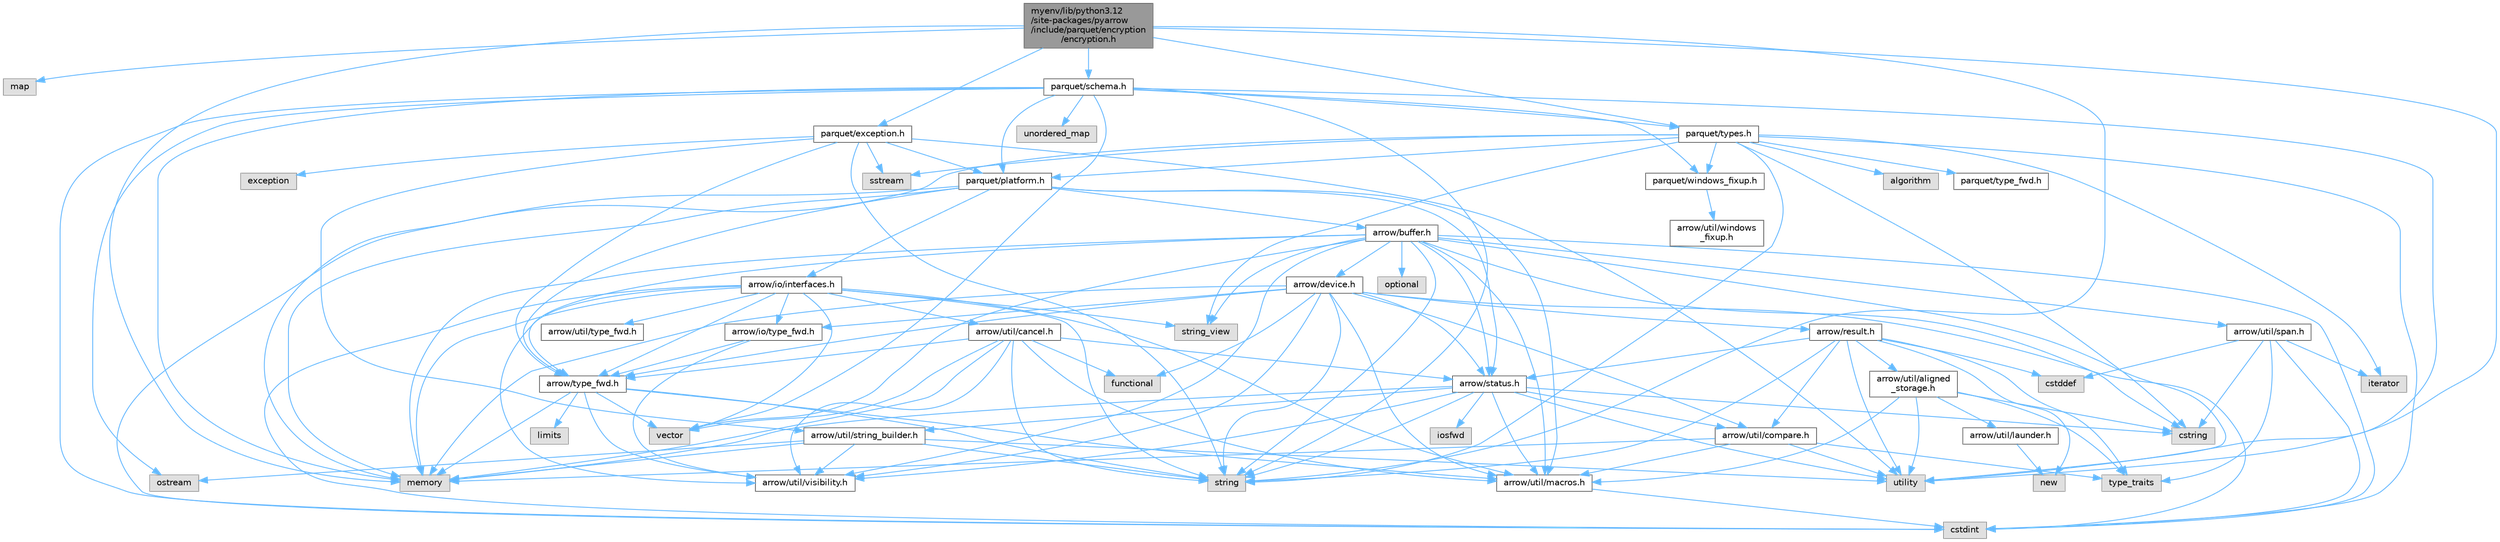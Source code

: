 digraph "myenv/lib/python3.12/site-packages/pyarrow/include/parquet/encryption/encryption.h"
{
 // LATEX_PDF_SIZE
  bgcolor="transparent";
  edge [fontname=Helvetica,fontsize=10,labelfontname=Helvetica,labelfontsize=10];
  node [fontname=Helvetica,fontsize=10,shape=box,height=0.2,width=0.4];
  Node1 [id="Node000001",label="myenv/lib/python3.12\l/site-packages/pyarrow\l/include/parquet/encryption\l/encryption.h",height=0.2,width=0.4,color="gray40", fillcolor="grey60", style="filled", fontcolor="black",tooltip=" "];
  Node1 -> Node2 [id="edge1_Node000001_Node000002",color="steelblue1",style="solid",tooltip=" "];
  Node2 [id="Node000002",label="map",height=0.2,width=0.4,color="grey60", fillcolor="#E0E0E0", style="filled",tooltip=" "];
  Node1 -> Node3 [id="edge2_Node000001_Node000003",color="steelblue1",style="solid",tooltip=" "];
  Node3 [id="Node000003",label="memory",height=0.2,width=0.4,color="grey60", fillcolor="#E0E0E0", style="filled",tooltip=" "];
  Node1 -> Node4 [id="edge3_Node000001_Node000004",color="steelblue1",style="solid",tooltip=" "];
  Node4 [id="Node000004",label="string",height=0.2,width=0.4,color="grey60", fillcolor="#E0E0E0", style="filled",tooltip=" "];
  Node1 -> Node5 [id="edge4_Node000001_Node000005",color="steelblue1",style="solid",tooltip=" "];
  Node5 [id="Node000005",label="utility",height=0.2,width=0.4,color="grey60", fillcolor="#E0E0E0", style="filled",tooltip=" "];
  Node1 -> Node6 [id="edge5_Node000001_Node000006",color="steelblue1",style="solid",tooltip=" "];
  Node6 [id="Node000006",label="parquet/exception.h",height=0.2,width=0.4,color="grey40", fillcolor="white", style="filled",URL="$exception_8h.html",tooltip=" "];
  Node6 -> Node7 [id="edge6_Node000006_Node000007",color="steelblue1",style="solid",tooltip=" "];
  Node7 [id="Node000007",label="exception",height=0.2,width=0.4,color="grey60", fillcolor="#E0E0E0", style="filled",tooltip=" "];
  Node6 -> Node8 [id="edge7_Node000006_Node000008",color="steelblue1",style="solid",tooltip=" "];
  Node8 [id="Node000008",label="sstream",height=0.2,width=0.4,color="grey60", fillcolor="#E0E0E0", style="filled",tooltip=" "];
  Node6 -> Node4 [id="edge8_Node000006_Node000004",color="steelblue1",style="solid",tooltip=" "];
  Node6 -> Node5 [id="edge9_Node000006_Node000005",color="steelblue1",style="solid",tooltip=" "];
  Node6 -> Node9 [id="edge10_Node000006_Node000009",color="steelblue1",style="solid",tooltip=" "];
  Node9 [id="Node000009",label="arrow/type_fwd.h",height=0.2,width=0.4,color="grey40", fillcolor="white", style="filled",URL="$arrow_2type__fwd_8h.html",tooltip=" "];
  Node9 -> Node10 [id="edge11_Node000009_Node000010",color="steelblue1",style="solid",tooltip=" "];
  Node10 [id="Node000010",label="limits",height=0.2,width=0.4,color="grey60", fillcolor="#E0E0E0", style="filled",tooltip=" "];
  Node9 -> Node3 [id="edge12_Node000009_Node000003",color="steelblue1",style="solid",tooltip=" "];
  Node9 -> Node4 [id="edge13_Node000009_Node000004",color="steelblue1",style="solid",tooltip=" "];
  Node9 -> Node11 [id="edge14_Node000009_Node000011",color="steelblue1",style="solid",tooltip=" "];
  Node11 [id="Node000011",label="vector",height=0.2,width=0.4,color="grey60", fillcolor="#E0E0E0", style="filled",tooltip=" "];
  Node9 -> Node12 [id="edge15_Node000009_Node000012",color="steelblue1",style="solid",tooltip=" "];
  Node12 [id="Node000012",label="arrow/util/macros.h",height=0.2,width=0.4,color="grey40", fillcolor="white", style="filled",URL="$macros_8h.html",tooltip=" "];
  Node12 -> Node13 [id="edge16_Node000012_Node000013",color="steelblue1",style="solid",tooltip=" "];
  Node13 [id="Node000013",label="cstdint",height=0.2,width=0.4,color="grey60", fillcolor="#E0E0E0", style="filled",tooltip=" "];
  Node9 -> Node14 [id="edge17_Node000009_Node000014",color="steelblue1",style="solid",tooltip=" "];
  Node14 [id="Node000014",label="arrow/util/visibility.h",height=0.2,width=0.4,color="grey40", fillcolor="white", style="filled",URL="$include_2arrow_2util_2visibility_8h.html",tooltip=" "];
  Node6 -> Node15 [id="edge18_Node000006_Node000015",color="steelblue1",style="solid",tooltip=" "];
  Node15 [id="Node000015",label="arrow/util/string_builder.h",height=0.2,width=0.4,color="grey40", fillcolor="white", style="filled",URL="$string__builder_8h.html",tooltip=" "];
  Node15 -> Node3 [id="edge19_Node000015_Node000003",color="steelblue1",style="solid",tooltip=" "];
  Node15 -> Node16 [id="edge20_Node000015_Node000016",color="steelblue1",style="solid",tooltip=" "];
  Node16 [id="Node000016",label="ostream",height=0.2,width=0.4,color="grey60", fillcolor="#E0E0E0", style="filled",tooltip=" "];
  Node15 -> Node4 [id="edge21_Node000015_Node000004",color="steelblue1",style="solid",tooltip=" "];
  Node15 -> Node5 [id="edge22_Node000015_Node000005",color="steelblue1",style="solid",tooltip=" "];
  Node15 -> Node14 [id="edge23_Node000015_Node000014",color="steelblue1",style="solid",tooltip=" "];
  Node6 -> Node17 [id="edge24_Node000006_Node000017",color="steelblue1",style="solid",tooltip=" "];
  Node17 [id="Node000017",label="parquet/platform.h",height=0.2,width=0.4,color="grey40", fillcolor="white", style="filled",URL="$include_2parquet_2platform_8h.html",tooltip=" "];
  Node17 -> Node13 [id="edge25_Node000017_Node000013",color="steelblue1",style="solid",tooltip=" "];
  Node17 -> Node3 [id="edge26_Node000017_Node000003",color="steelblue1",style="solid",tooltip=" "];
  Node17 -> Node18 [id="edge27_Node000017_Node000018",color="steelblue1",style="solid",tooltip=" "];
  Node18 [id="Node000018",label="arrow/buffer.h",height=0.2,width=0.4,color="grey40", fillcolor="white", style="filled",URL="$buffer_8h.html",tooltip=" "];
  Node18 -> Node13 [id="edge28_Node000018_Node000013",color="steelblue1",style="solid",tooltip=" "];
  Node18 -> Node19 [id="edge29_Node000018_Node000019",color="steelblue1",style="solid",tooltip=" "];
  Node19 [id="Node000019",label="cstring",height=0.2,width=0.4,color="grey60", fillcolor="#E0E0E0", style="filled",tooltip=" "];
  Node18 -> Node3 [id="edge30_Node000018_Node000003",color="steelblue1",style="solid",tooltip=" "];
  Node18 -> Node20 [id="edge31_Node000018_Node000020",color="steelblue1",style="solid",tooltip=" "];
  Node20 [id="Node000020",label="optional",height=0.2,width=0.4,color="grey60", fillcolor="#E0E0E0", style="filled",tooltip=" "];
  Node18 -> Node4 [id="edge32_Node000018_Node000004",color="steelblue1",style="solid",tooltip=" "];
  Node18 -> Node21 [id="edge33_Node000018_Node000021",color="steelblue1",style="solid",tooltip=" "];
  Node21 [id="Node000021",label="string_view",height=0.2,width=0.4,color="grey60", fillcolor="#E0E0E0", style="filled",tooltip=" "];
  Node18 -> Node5 [id="edge34_Node000018_Node000005",color="steelblue1",style="solid",tooltip=" "];
  Node18 -> Node11 [id="edge35_Node000018_Node000011",color="steelblue1",style="solid",tooltip=" "];
  Node18 -> Node22 [id="edge36_Node000018_Node000022",color="steelblue1",style="solid",tooltip=" "];
  Node22 [id="Node000022",label="arrow/device.h",height=0.2,width=0.4,color="grey40", fillcolor="white", style="filled",URL="$device_8h.html",tooltip=" "];
  Node22 -> Node13 [id="edge37_Node000022_Node000013",color="steelblue1",style="solid",tooltip=" "];
  Node22 -> Node23 [id="edge38_Node000022_Node000023",color="steelblue1",style="solid",tooltip=" "];
  Node23 [id="Node000023",label="functional",height=0.2,width=0.4,color="grey60", fillcolor="#E0E0E0", style="filled",tooltip=" "];
  Node22 -> Node3 [id="edge39_Node000022_Node000003",color="steelblue1",style="solid",tooltip=" "];
  Node22 -> Node4 [id="edge40_Node000022_Node000004",color="steelblue1",style="solid",tooltip=" "];
  Node22 -> Node24 [id="edge41_Node000022_Node000024",color="steelblue1",style="solid",tooltip=" "];
  Node24 [id="Node000024",label="arrow/io/type_fwd.h",height=0.2,width=0.4,color="grey40", fillcolor="white", style="filled",URL="$arrow_2io_2type__fwd_8h.html",tooltip=" "];
  Node24 -> Node9 [id="edge42_Node000024_Node000009",color="steelblue1",style="solid",tooltip=" "];
  Node24 -> Node14 [id="edge43_Node000024_Node000014",color="steelblue1",style="solid",tooltip=" "];
  Node22 -> Node25 [id="edge44_Node000022_Node000025",color="steelblue1",style="solid",tooltip=" "];
  Node25 [id="Node000025",label="arrow/result.h",height=0.2,width=0.4,color="grey40", fillcolor="white", style="filled",URL="$result_8h.html",tooltip=" "];
  Node25 -> Node26 [id="edge45_Node000025_Node000026",color="steelblue1",style="solid",tooltip=" "];
  Node26 [id="Node000026",label="cstddef",height=0.2,width=0.4,color="grey60", fillcolor="#E0E0E0", style="filled",tooltip=" "];
  Node25 -> Node27 [id="edge46_Node000025_Node000027",color="steelblue1",style="solid",tooltip=" "];
  Node27 [id="Node000027",label="new",height=0.2,width=0.4,color="grey60", fillcolor="#E0E0E0", style="filled",tooltip=" "];
  Node25 -> Node4 [id="edge47_Node000025_Node000004",color="steelblue1",style="solid",tooltip=" "];
  Node25 -> Node28 [id="edge48_Node000025_Node000028",color="steelblue1",style="solid",tooltip=" "];
  Node28 [id="Node000028",label="type_traits",height=0.2,width=0.4,color="grey60", fillcolor="#E0E0E0", style="filled",tooltip=" "];
  Node25 -> Node5 [id="edge49_Node000025_Node000005",color="steelblue1",style="solid",tooltip=" "];
  Node25 -> Node29 [id="edge50_Node000025_Node000029",color="steelblue1",style="solid",tooltip=" "];
  Node29 [id="Node000029",label="arrow/status.h",height=0.2,width=0.4,color="grey40", fillcolor="white", style="filled",URL="$status_8h.html",tooltip=" "];
  Node29 -> Node19 [id="edge51_Node000029_Node000019",color="steelblue1",style="solid",tooltip=" "];
  Node29 -> Node30 [id="edge52_Node000029_Node000030",color="steelblue1",style="solid",tooltip=" "];
  Node30 [id="Node000030",label="iosfwd",height=0.2,width=0.4,color="grey60", fillcolor="#E0E0E0", style="filled",tooltip=" "];
  Node29 -> Node3 [id="edge53_Node000029_Node000003",color="steelblue1",style="solid",tooltip=" "];
  Node29 -> Node4 [id="edge54_Node000029_Node000004",color="steelblue1",style="solid",tooltip=" "];
  Node29 -> Node5 [id="edge55_Node000029_Node000005",color="steelblue1",style="solid",tooltip=" "];
  Node29 -> Node31 [id="edge56_Node000029_Node000031",color="steelblue1",style="solid",tooltip=" "];
  Node31 [id="Node000031",label="arrow/util/compare.h",height=0.2,width=0.4,color="grey40", fillcolor="white", style="filled",URL="$util_2compare_8h.html",tooltip=" "];
  Node31 -> Node3 [id="edge57_Node000031_Node000003",color="steelblue1",style="solid",tooltip=" "];
  Node31 -> Node28 [id="edge58_Node000031_Node000028",color="steelblue1",style="solid",tooltip=" "];
  Node31 -> Node5 [id="edge59_Node000031_Node000005",color="steelblue1",style="solid",tooltip=" "];
  Node31 -> Node12 [id="edge60_Node000031_Node000012",color="steelblue1",style="solid",tooltip=" "];
  Node29 -> Node12 [id="edge61_Node000029_Node000012",color="steelblue1",style="solid",tooltip=" "];
  Node29 -> Node15 [id="edge62_Node000029_Node000015",color="steelblue1",style="solid",tooltip=" "];
  Node29 -> Node14 [id="edge63_Node000029_Node000014",color="steelblue1",style="solid",tooltip=" "];
  Node25 -> Node32 [id="edge64_Node000025_Node000032",color="steelblue1",style="solid",tooltip=" "];
  Node32 [id="Node000032",label="arrow/util/aligned\l_storage.h",height=0.2,width=0.4,color="grey40", fillcolor="white", style="filled",URL="$aligned__storage_8h.html",tooltip=" "];
  Node32 -> Node19 [id="edge65_Node000032_Node000019",color="steelblue1",style="solid",tooltip=" "];
  Node32 -> Node28 [id="edge66_Node000032_Node000028",color="steelblue1",style="solid",tooltip=" "];
  Node32 -> Node5 [id="edge67_Node000032_Node000005",color="steelblue1",style="solid",tooltip=" "];
  Node32 -> Node33 [id="edge68_Node000032_Node000033",color="steelblue1",style="solid",tooltip=" "];
  Node33 [id="Node000033",label="arrow/util/launder.h",height=0.2,width=0.4,color="grey40", fillcolor="white", style="filled",URL="$launder_8h.html",tooltip=" "];
  Node33 -> Node27 [id="edge69_Node000033_Node000027",color="steelblue1",style="solid",tooltip=" "];
  Node32 -> Node12 [id="edge70_Node000032_Node000012",color="steelblue1",style="solid",tooltip=" "];
  Node25 -> Node31 [id="edge71_Node000025_Node000031",color="steelblue1",style="solid",tooltip=" "];
  Node22 -> Node29 [id="edge72_Node000022_Node000029",color="steelblue1",style="solid",tooltip=" "];
  Node22 -> Node9 [id="edge73_Node000022_Node000009",color="steelblue1",style="solid",tooltip=" "];
  Node22 -> Node31 [id="edge74_Node000022_Node000031",color="steelblue1",style="solid",tooltip=" "];
  Node22 -> Node12 [id="edge75_Node000022_Node000012",color="steelblue1",style="solid",tooltip=" "];
  Node22 -> Node14 [id="edge76_Node000022_Node000014",color="steelblue1",style="solid",tooltip=" "];
  Node18 -> Node29 [id="edge77_Node000018_Node000029",color="steelblue1",style="solid",tooltip=" "];
  Node18 -> Node9 [id="edge78_Node000018_Node000009",color="steelblue1",style="solid",tooltip=" "];
  Node18 -> Node12 [id="edge79_Node000018_Node000012",color="steelblue1",style="solid",tooltip=" "];
  Node18 -> Node34 [id="edge80_Node000018_Node000034",color="steelblue1",style="solid",tooltip=" "];
  Node34 [id="Node000034",label="arrow/util/span.h",height=0.2,width=0.4,color="grey40", fillcolor="white", style="filled",URL="$span_8h.html",tooltip=" "];
  Node34 -> Node26 [id="edge81_Node000034_Node000026",color="steelblue1",style="solid",tooltip=" "];
  Node34 -> Node13 [id="edge82_Node000034_Node000013",color="steelblue1",style="solid",tooltip=" "];
  Node34 -> Node19 [id="edge83_Node000034_Node000019",color="steelblue1",style="solid",tooltip=" "];
  Node34 -> Node35 [id="edge84_Node000034_Node000035",color="steelblue1",style="solid",tooltip=" "];
  Node35 [id="Node000035",label="iterator",height=0.2,width=0.4,color="grey60", fillcolor="#E0E0E0", style="filled",tooltip=" "];
  Node34 -> Node28 [id="edge85_Node000034_Node000028",color="steelblue1",style="solid",tooltip=" "];
  Node18 -> Node14 [id="edge86_Node000018_Node000014",color="steelblue1",style="solid",tooltip=" "];
  Node17 -> Node36 [id="edge87_Node000017_Node000036",color="steelblue1",style="solid",tooltip=" "];
  Node36 [id="Node000036",label="arrow/io/interfaces.h",height=0.2,width=0.4,color="grey40", fillcolor="white", style="filled",URL="$interfaces_8h.html",tooltip=" "];
  Node36 -> Node13 [id="edge88_Node000036_Node000013",color="steelblue1",style="solid",tooltip=" "];
  Node36 -> Node3 [id="edge89_Node000036_Node000003",color="steelblue1",style="solid",tooltip=" "];
  Node36 -> Node4 [id="edge90_Node000036_Node000004",color="steelblue1",style="solid",tooltip=" "];
  Node36 -> Node21 [id="edge91_Node000036_Node000021",color="steelblue1",style="solid",tooltip=" "];
  Node36 -> Node11 [id="edge92_Node000036_Node000011",color="steelblue1",style="solid",tooltip=" "];
  Node36 -> Node24 [id="edge93_Node000036_Node000024",color="steelblue1",style="solid",tooltip=" "];
  Node36 -> Node9 [id="edge94_Node000036_Node000009",color="steelblue1",style="solid",tooltip=" "];
  Node36 -> Node37 [id="edge95_Node000036_Node000037",color="steelblue1",style="solid",tooltip=" "];
  Node37 [id="Node000037",label="arrow/util/cancel.h",height=0.2,width=0.4,color="grey40", fillcolor="white", style="filled",URL="$cancel_8h.html",tooltip=" "];
  Node37 -> Node23 [id="edge96_Node000037_Node000023",color="steelblue1",style="solid",tooltip=" "];
  Node37 -> Node3 [id="edge97_Node000037_Node000003",color="steelblue1",style="solid",tooltip=" "];
  Node37 -> Node4 [id="edge98_Node000037_Node000004",color="steelblue1",style="solid",tooltip=" "];
  Node37 -> Node11 [id="edge99_Node000037_Node000011",color="steelblue1",style="solid",tooltip=" "];
  Node37 -> Node29 [id="edge100_Node000037_Node000029",color="steelblue1",style="solid",tooltip=" "];
  Node37 -> Node9 [id="edge101_Node000037_Node000009",color="steelblue1",style="solid",tooltip=" "];
  Node37 -> Node12 [id="edge102_Node000037_Node000012",color="steelblue1",style="solid",tooltip=" "];
  Node37 -> Node14 [id="edge103_Node000037_Node000014",color="steelblue1",style="solid",tooltip=" "];
  Node36 -> Node12 [id="edge104_Node000036_Node000012",color="steelblue1",style="solid",tooltip=" "];
  Node36 -> Node38 [id="edge105_Node000036_Node000038",color="steelblue1",style="solid",tooltip=" "];
  Node38 [id="Node000038",label="arrow/util/type_fwd.h",height=0.2,width=0.4,color="grey40", fillcolor="white", style="filled",URL="$arrow_2util_2type__fwd_8h.html",tooltip=" "];
  Node36 -> Node14 [id="edge106_Node000036_Node000014",color="steelblue1",style="solid",tooltip=" "];
  Node17 -> Node29 [id="edge107_Node000017_Node000029",color="steelblue1",style="solid",tooltip=" "];
  Node17 -> Node9 [id="edge108_Node000017_Node000009",color="steelblue1",style="solid",tooltip=" "];
  Node17 -> Node12 [id="edge109_Node000017_Node000012",color="steelblue1",style="solid",tooltip=" "];
  Node1 -> Node39 [id="edge110_Node000001_Node000039",color="steelblue1",style="solid",tooltip=" "];
  Node39 [id="Node000039",label="parquet/schema.h",height=0.2,width=0.4,color="grey40", fillcolor="white", style="filled",URL="$schema_8h.html",tooltip=" "];
  Node39 -> Node13 [id="edge111_Node000039_Node000013",color="steelblue1",style="solid",tooltip=" "];
  Node39 -> Node3 [id="edge112_Node000039_Node000003",color="steelblue1",style="solid",tooltip=" "];
  Node39 -> Node16 [id="edge113_Node000039_Node000016",color="steelblue1",style="solid",tooltip=" "];
  Node39 -> Node4 [id="edge114_Node000039_Node000004",color="steelblue1",style="solid",tooltip=" "];
  Node39 -> Node40 [id="edge115_Node000039_Node000040",color="steelblue1",style="solid",tooltip=" "];
  Node40 [id="Node000040",label="unordered_map",height=0.2,width=0.4,color="grey60", fillcolor="#E0E0E0", style="filled",tooltip=" "];
  Node39 -> Node5 [id="edge116_Node000039_Node000005",color="steelblue1",style="solid",tooltip=" "];
  Node39 -> Node11 [id="edge117_Node000039_Node000011",color="steelblue1",style="solid",tooltip=" "];
  Node39 -> Node17 [id="edge118_Node000039_Node000017",color="steelblue1",style="solid",tooltip=" "];
  Node39 -> Node41 [id="edge119_Node000039_Node000041",color="steelblue1",style="solid",tooltip=" "];
  Node41 [id="Node000041",label="parquet/types.h",height=0.2,width=0.4,color="grey40", fillcolor="white", style="filled",URL="$parquet_2types_8h.html",tooltip=" "];
  Node41 -> Node42 [id="edge120_Node000041_Node000042",color="steelblue1",style="solid",tooltip=" "];
  Node42 [id="Node000042",label="algorithm",height=0.2,width=0.4,color="grey60", fillcolor="#E0E0E0", style="filled",tooltip=" "];
  Node41 -> Node13 [id="edge121_Node000041_Node000013",color="steelblue1",style="solid",tooltip=" "];
  Node41 -> Node19 [id="edge122_Node000041_Node000019",color="steelblue1",style="solid",tooltip=" "];
  Node41 -> Node35 [id="edge123_Node000041_Node000035",color="steelblue1",style="solid",tooltip=" "];
  Node41 -> Node3 [id="edge124_Node000041_Node000003",color="steelblue1",style="solid",tooltip=" "];
  Node41 -> Node8 [id="edge125_Node000041_Node000008",color="steelblue1",style="solid",tooltip=" "];
  Node41 -> Node4 [id="edge126_Node000041_Node000004",color="steelblue1",style="solid",tooltip=" "];
  Node41 -> Node21 [id="edge127_Node000041_Node000021",color="steelblue1",style="solid",tooltip=" "];
  Node41 -> Node17 [id="edge128_Node000041_Node000017",color="steelblue1",style="solid",tooltip=" "];
  Node41 -> Node43 [id="edge129_Node000041_Node000043",color="steelblue1",style="solid",tooltip=" "];
  Node43 [id="Node000043",label="parquet/type_fwd.h",height=0.2,width=0.4,color="grey40", fillcolor="white", style="filled",URL="$parquet_2type__fwd_8h.html",tooltip=" "];
  Node41 -> Node44 [id="edge130_Node000041_Node000044",color="steelblue1",style="solid",tooltip=" "];
  Node44 [id="Node000044",label="parquet/windows_fixup.h",height=0.2,width=0.4,color="grey40", fillcolor="white", style="filled",URL="$parquet_2windows__fixup_8h.html",tooltip=" "];
  Node44 -> Node45 [id="edge131_Node000044_Node000045",color="steelblue1",style="solid",tooltip=" "];
  Node45 [id="Node000045",label="arrow/util/windows\l_fixup.h",height=0.2,width=0.4,color="grey40", fillcolor="white", style="filled",URL="$arrow_2util_2windows__fixup_8h.html",tooltip=" "];
  Node39 -> Node44 [id="edge132_Node000039_Node000044",color="steelblue1",style="solid",tooltip=" "];
  Node1 -> Node41 [id="edge133_Node000001_Node000041",color="steelblue1",style="solid",tooltip=" "];
}
